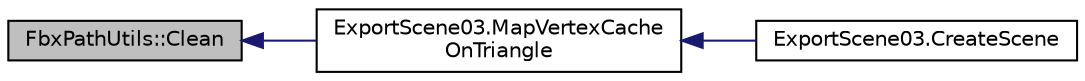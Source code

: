 digraph "FbxPathUtils::Clean"
{
  edge [fontname="Helvetica",fontsize="10",labelfontname="Helvetica",labelfontsize="10"];
  node [fontname="Helvetica",fontsize="10",shape=record];
  rankdir="LR";
  Node5 [label="FbxPathUtils::Clean",height=0.2,width=0.4,color="black", fillcolor="grey75", style="filled", fontcolor="black"];
  Node5 -> Node6 [dir="back",color="midnightblue",fontsize="10",style="solid",fontname="Helvetica"];
  Node6 [label="ExportScene03.MapVertexCache\lOnTriangle",height=0.2,width=0.4,color="black", fillcolor="white", style="filled",URL="$namespace_export_scene03.html#a684086a0863c11c1c12b47f92385b90b"];
  Node6 -> Node7 [dir="back",color="midnightblue",fontsize="10",style="solid",fontname="Helvetica"];
  Node7 [label="ExportScene03.CreateScene",height=0.2,width=0.4,color="black", fillcolor="white", style="filled",URL="$namespace_export_scene03.html#a046d5e67dee0735f097817fd9f265d98"];
}

